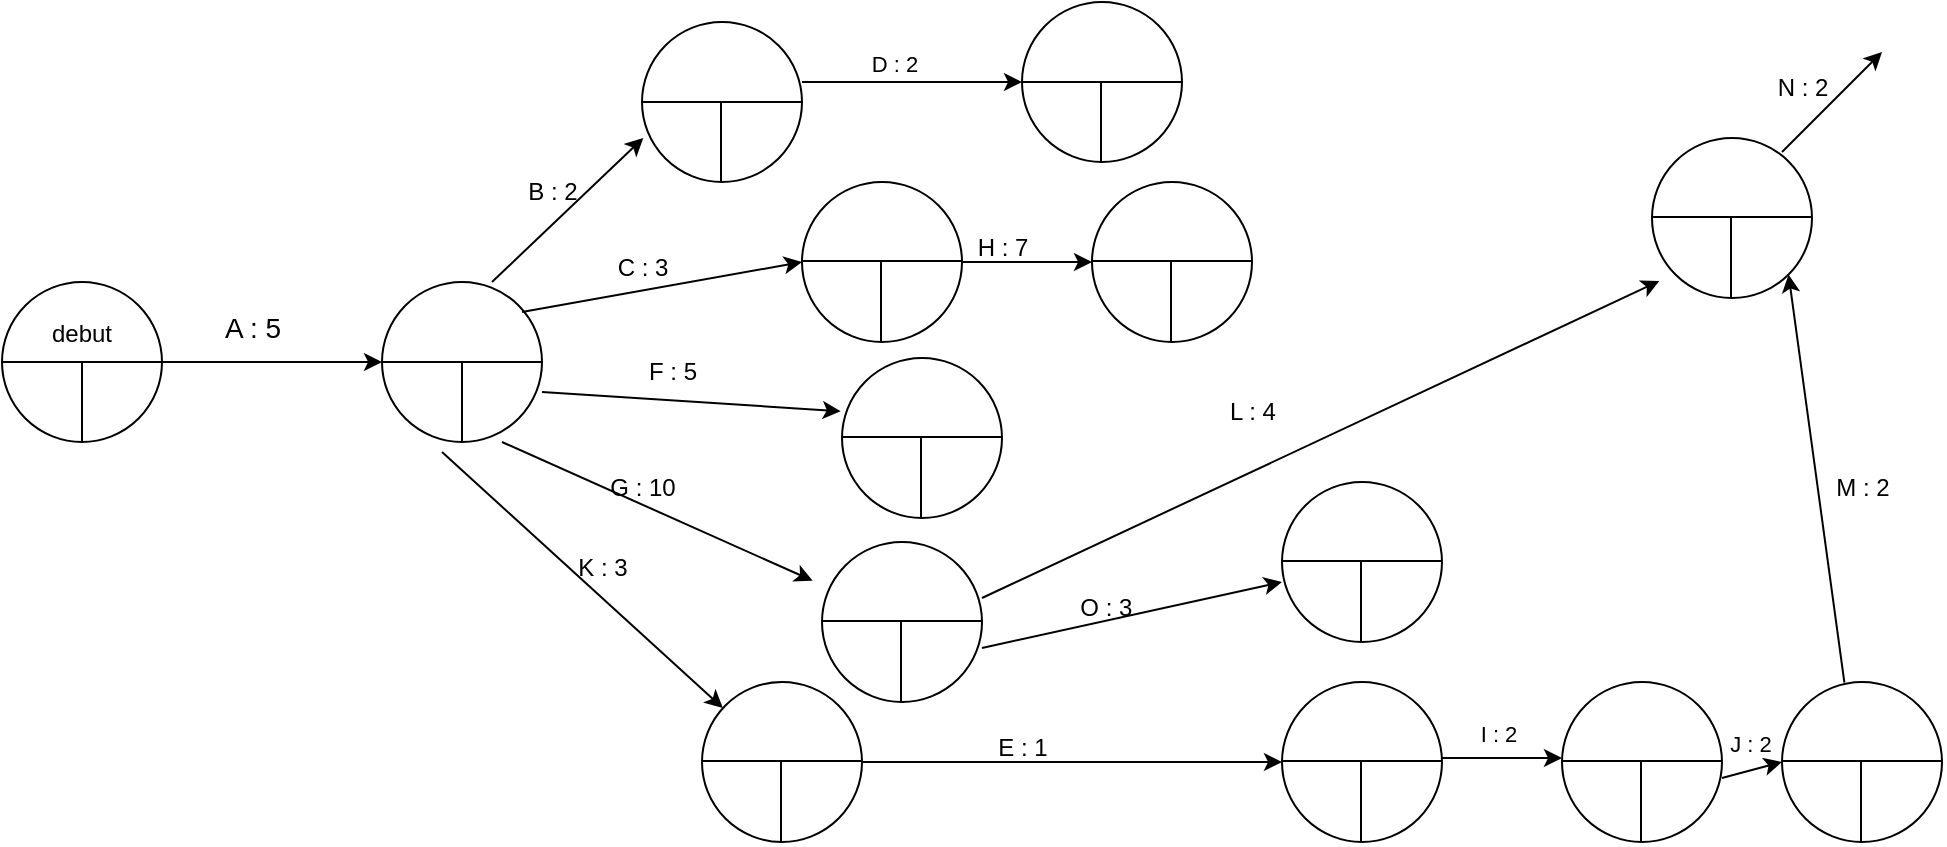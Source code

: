 <mxfile version="23.1.6" type="github">
  <diagram name="Page-1" id="vcZxQDZvRY9wKEKGU5FM">
    <mxGraphModel dx="794" dy="454" grid="1" gridSize="10" guides="1" tooltips="1" connect="1" arrows="1" fold="1" page="1" pageScale="1" pageWidth="1169" pageHeight="826" math="0" shadow="0">
      <root>
        <mxCell id="0" />
        <mxCell id="1" parent="0" />
        <mxCell id="uDSiFE8lFCNxqoKjZluO-1" value="debut&lt;br&gt;&lt;br&gt;&lt;div&gt;&lt;br&gt;&lt;/div&gt;" style="ellipse;whiteSpace=wrap;html=1;aspect=fixed;" parent="1" vertex="1">
          <mxGeometry x="40" y="230" width="80" height="80" as="geometry" />
        </mxCell>
        <mxCell id="uDSiFE8lFCNxqoKjZluO-2" value="" style="endArrow=none;html=1;rounded=0;entryX=1;entryY=0.5;entryDx=0;entryDy=0;" parent="1" target="uDSiFE8lFCNxqoKjZluO-1" edge="1">
          <mxGeometry width="50" height="50" relative="1" as="geometry">
            <mxPoint x="40" y="270" as="sourcePoint" />
            <mxPoint x="430" y="210" as="targetPoint" />
            <Array as="points">
              <mxPoint x="40" y="270" />
            </Array>
          </mxGeometry>
        </mxCell>
        <mxCell id="uDSiFE8lFCNxqoKjZluO-11" value="" style="ellipse;whiteSpace=wrap;html=1;aspect=fixed;" parent="1" vertex="1">
          <mxGeometry x="230" y="230" width="80" height="80" as="geometry" />
        </mxCell>
        <mxCell id="uDSiFE8lFCNxqoKjZluO-12" value="" style="endArrow=classic;html=1;rounded=0;entryX=0;entryY=0.5;entryDx=0;entryDy=0;" parent="1" target="uDSiFE8lFCNxqoKjZluO-11" edge="1">
          <mxGeometry width="50" height="50" relative="1" as="geometry">
            <mxPoint x="120" y="270" as="sourcePoint" />
            <mxPoint x="170" y="220" as="targetPoint" />
          </mxGeometry>
        </mxCell>
        <mxCell id="uDSiFE8lFCNxqoKjZluO-20" value="" style="endArrow=none;html=1;rounded=0;" parent="1" edge="1">
          <mxGeometry width="50" height="50" relative="1" as="geometry">
            <mxPoint x="80" y="310" as="sourcePoint" />
            <mxPoint x="80" y="270" as="targetPoint" />
          </mxGeometry>
        </mxCell>
        <mxCell id="uDSiFE8lFCNxqoKjZluO-21" value="" style="endArrow=none;html=1;rounded=0;" parent="1" target="uDSiFE8lFCNxqoKjZluO-11" edge="1">
          <mxGeometry width="50" height="50" relative="1" as="geometry">
            <mxPoint x="270" y="310" as="sourcePoint" />
            <mxPoint x="320" y="260" as="targetPoint" />
            <Array as="points">
              <mxPoint x="270" y="270" />
            </Array>
          </mxGeometry>
        </mxCell>
        <mxCell id="uDSiFE8lFCNxqoKjZluO-22" value="" style="endArrow=none;html=1;rounded=0;entryX=1;entryY=0.5;entryDx=0;entryDy=0;" parent="1" target="uDSiFE8lFCNxqoKjZluO-11" edge="1">
          <mxGeometry width="50" height="50" relative="1" as="geometry">
            <mxPoint x="230" y="270" as="sourcePoint" />
            <mxPoint x="280" y="220" as="targetPoint" />
            <Array as="points" />
          </mxGeometry>
        </mxCell>
        <mxCell id="uDSiFE8lFCNxqoKjZluO-23" value="&lt;font style=&quot;font-size: 14px;&quot;&gt;A : 5&lt;br&gt;&lt;/font&gt;" style="text;html=1;align=center;verticalAlign=middle;resizable=0;points=[];autosize=1;strokeColor=none;fillColor=none;" parent="1" vertex="1">
          <mxGeometry x="140" y="238" width="50" height="30" as="geometry" />
        </mxCell>
        <mxCell id="uDSiFE8lFCNxqoKjZluO-25" value="B : 2" style="text;html=1;align=center;verticalAlign=middle;resizable=0;points=[];autosize=1;strokeColor=none;fillColor=none;" parent="1" vertex="1">
          <mxGeometry x="290" y="170" width="50" height="30" as="geometry" />
        </mxCell>
        <mxCell id="uDSiFE8lFCNxqoKjZluO-30" value="F : 5" style="text;html=1;align=center;verticalAlign=middle;resizable=0;points=[];autosize=1;strokeColor=none;fillColor=none;" parent="1" vertex="1">
          <mxGeometry x="350" y="260" width="50" height="30" as="geometry" />
        </mxCell>
        <mxCell id="uDSiFE8lFCNxqoKjZluO-37" value="" style="ellipse;whiteSpace=wrap;html=1;aspect=fixed;" parent="1" vertex="1">
          <mxGeometry x="360" y="100" width="80" height="80" as="geometry" />
        </mxCell>
        <mxCell id="uDSiFE8lFCNxqoKjZluO-38" value="" style="endArrow=none;html=1;rounded=0;" parent="1" target="uDSiFE8lFCNxqoKjZluO-37" edge="1">
          <mxGeometry width="50" height="50" relative="1" as="geometry">
            <mxPoint x="360" y="140" as="sourcePoint" />
            <mxPoint x="410" y="90" as="targetPoint" />
            <Array as="points">
              <mxPoint x="420" y="140" />
            </Array>
          </mxGeometry>
        </mxCell>
        <mxCell id="uDSiFE8lFCNxqoKjZluO-39" value="" style="endArrow=none;html=1;rounded=0;" parent="1" edge="1">
          <mxGeometry width="50" height="50" relative="1" as="geometry">
            <mxPoint x="399.5" y="180" as="sourcePoint" />
            <mxPoint x="399.5" y="140" as="targetPoint" />
          </mxGeometry>
        </mxCell>
        <mxCell id="uDSiFE8lFCNxqoKjZluO-64" style="edgeStyle=orthogonalEdgeStyle;rounded=0;orthogonalLoop=1;jettySize=auto;html=1;exitX=1;exitY=0.5;exitDx=0;exitDy=0;entryX=0;entryY=0.5;entryDx=0;entryDy=0;" parent="1" source="uDSiFE8lFCNxqoKjZluO-40" target="uDSiFE8lFCNxqoKjZluO-60" edge="1">
          <mxGeometry relative="1" as="geometry" />
        </mxCell>
        <mxCell id="uDSiFE8lFCNxqoKjZluO-40" value="" style="ellipse;whiteSpace=wrap;html=1;aspect=fixed;" parent="1" vertex="1">
          <mxGeometry x="440" y="180" width="80" height="80" as="geometry" />
        </mxCell>
        <mxCell id="uDSiFE8lFCNxqoKjZluO-41" value="" style="ellipse;whiteSpace=wrap;html=1;aspect=fixed;" parent="1" vertex="1">
          <mxGeometry x="460" y="268" width="80" height="80" as="geometry" />
        </mxCell>
        <mxCell id="uDSiFE8lFCNxqoKjZluO-42" value="" style="ellipse;whiteSpace=wrap;html=1;aspect=fixed;fontStyle=1" parent="1" vertex="1">
          <mxGeometry x="390" y="430" width="80" height="80" as="geometry" />
        </mxCell>
        <mxCell id="uDSiFE8lFCNxqoKjZluO-43" value="" style="ellipse;whiteSpace=wrap;html=1;aspect=fixed;" parent="1" vertex="1">
          <mxGeometry x="450" y="360" width="80" height="80" as="geometry" />
        </mxCell>
        <mxCell id="uDSiFE8lFCNxqoKjZluO-44" value="" style="endArrow=none;html=1;rounded=0;entryX=1;entryY=0.5;entryDx=0;entryDy=0;" parent="1" edge="1">
          <mxGeometry width="50" height="50" relative="1" as="geometry">
            <mxPoint x="440" y="219.5" as="sourcePoint" />
            <mxPoint x="520" y="219.5" as="targetPoint" />
            <Array as="points" />
          </mxGeometry>
        </mxCell>
        <mxCell id="uDSiFE8lFCNxqoKjZluO-45" value="" style="endArrow=none;html=1;rounded=0;entryX=1;entryY=0.5;entryDx=0;entryDy=0;" parent="1" edge="1">
          <mxGeometry width="50" height="50" relative="1" as="geometry">
            <mxPoint x="460" y="307.5" as="sourcePoint" />
            <mxPoint x="540" y="307.5" as="targetPoint" />
            <Array as="points" />
          </mxGeometry>
        </mxCell>
        <mxCell id="uDSiFE8lFCNxqoKjZluO-46" value="" style="endArrow=none;html=1;rounded=0;entryX=1;entryY=0.5;entryDx=0;entryDy=0;" parent="1" edge="1">
          <mxGeometry width="50" height="50" relative="1" as="geometry">
            <mxPoint x="450" y="399.5" as="sourcePoint" />
            <mxPoint x="530" y="399.5" as="targetPoint" />
            <Array as="points" />
          </mxGeometry>
        </mxCell>
        <mxCell id="uDSiFE8lFCNxqoKjZluO-47" value="" style="endArrow=none;html=1;rounded=0;entryX=1;entryY=0.5;entryDx=0;entryDy=0;" parent="1" edge="1">
          <mxGeometry width="50" height="50" relative="1" as="geometry">
            <mxPoint x="390" y="469.5" as="sourcePoint" />
            <mxPoint x="470" y="469.5" as="targetPoint" />
            <Array as="points" />
          </mxGeometry>
        </mxCell>
        <mxCell id="uDSiFE8lFCNxqoKjZluO-48" value="" style="endArrow=none;html=1;rounded=0;" parent="1" edge="1">
          <mxGeometry width="50" height="50" relative="1" as="geometry">
            <mxPoint x="479.5" y="260" as="sourcePoint" />
            <mxPoint x="479.5" y="220" as="targetPoint" />
            <Array as="points">
              <mxPoint x="479.5" y="220" />
            </Array>
          </mxGeometry>
        </mxCell>
        <mxCell id="uDSiFE8lFCNxqoKjZluO-49" value="" style="endArrow=none;html=1;rounded=0;" parent="1" edge="1">
          <mxGeometry width="50" height="50" relative="1" as="geometry">
            <mxPoint x="499.5" y="348" as="sourcePoint" />
            <mxPoint x="499.5" y="308" as="targetPoint" />
            <Array as="points">
              <mxPoint x="499.5" y="308" />
            </Array>
          </mxGeometry>
        </mxCell>
        <mxCell id="uDSiFE8lFCNxqoKjZluO-51" value="" style="endArrow=none;html=1;rounded=0;" parent="1" edge="1">
          <mxGeometry width="50" height="50" relative="1" as="geometry">
            <mxPoint x="489.5" y="440" as="sourcePoint" />
            <mxPoint x="489.5" y="400" as="targetPoint" />
            <Array as="points">
              <mxPoint x="489.5" y="400" />
            </Array>
          </mxGeometry>
        </mxCell>
        <mxCell id="uDSiFE8lFCNxqoKjZluO-52" value="" style="endArrow=none;html=1;rounded=0;" parent="1" edge="1">
          <mxGeometry width="50" height="50" relative="1" as="geometry">
            <mxPoint x="429.5" y="510" as="sourcePoint" />
            <mxPoint x="429.5" y="470" as="targetPoint" />
            <Array as="points">
              <mxPoint x="429.5" y="470" />
            </Array>
          </mxGeometry>
        </mxCell>
        <mxCell id="uDSiFE8lFCNxqoKjZluO-57" value="" style="endArrow=none;html=1;rounded=0;" parent="1" edge="1">
          <mxGeometry width="50" height="50" relative="1" as="geometry">
            <mxPoint x="579.5" y="160" as="sourcePoint" />
            <mxPoint x="579.5" y="120" as="targetPoint" />
          </mxGeometry>
        </mxCell>
        <mxCell id="uDSiFE8lFCNxqoKjZluO-60" value="" style="ellipse;whiteSpace=wrap;html=1;aspect=fixed;" parent="1" vertex="1">
          <mxGeometry x="585" y="180" width="80" height="80" as="geometry" />
        </mxCell>
        <mxCell id="uDSiFE8lFCNxqoKjZluO-61" value="" style="endArrow=none;html=1;rounded=0;entryX=1;entryY=0.5;entryDx=0;entryDy=0;" parent="1" edge="1">
          <mxGeometry width="50" height="50" relative="1" as="geometry">
            <mxPoint x="585" y="219.5" as="sourcePoint" />
            <mxPoint x="665" y="219.5" as="targetPoint" />
            <Array as="points" />
          </mxGeometry>
        </mxCell>
        <mxCell id="uDSiFE8lFCNxqoKjZluO-62" value="" style="endArrow=none;html=1;rounded=0;" parent="1" edge="1">
          <mxGeometry width="50" height="50" relative="1" as="geometry">
            <mxPoint x="624.5" y="260" as="sourcePoint" />
            <mxPoint x="624.5" y="220" as="targetPoint" />
            <Array as="points">
              <mxPoint x="624.5" y="220" />
            </Array>
          </mxGeometry>
        </mxCell>
        <mxCell id="uDSiFE8lFCNxqoKjZluO-72" value="" style="endArrow=classic;html=1;rounded=0;" parent="1" edge="1">
          <mxGeometry width="50" height="50" relative="1" as="geometry">
            <mxPoint x="300" y="245" as="sourcePoint" />
            <mxPoint x="440" y="220" as="targetPoint" />
          </mxGeometry>
        </mxCell>
        <mxCell id="uDSiFE8lFCNxqoKjZluO-75" value="C : 3" style="text;html=1;align=center;verticalAlign=middle;resizable=0;points=[];autosize=1;strokeColor=none;fillColor=none;" parent="1" vertex="1">
          <mxGeometry x="335" y="208" width="50" height="30" as="geometry" />
        </mxCell>
        <mxCell id="uDSiFE8lFCNxqoKjZluO-76" value="" style="endArrow=classic;html=1;rounded=0;entryX=0.008;entryY=0.725;entryDx=0;entryDy=0;entryPerimeter=0;" parent="1" target="uDSiFE8lFCNxqoKjZluO-37" edge="1">
          <mxGeometry width="50" height="50" relative="1" as="geometry">
            <mxPoint x="285" y="230" as="sourcePoint" />
            <mxPoint x="335" y="180" as="targetPoint" />
          </mxGeometry>
        </mxCell>
        <mxCell id="uDSiFE8lFCNxqoKjZluO-77" value="" style="endArrow=classic;html=1;rounded=0;entryX=-0.008;entryY=0.333;entryDx=0;entryDy=0;entryPerimeter=0;" parent="1" target="uDSiFE8lFCNxqoKjZluO-41" edge="1">
          <mxGeometry width="50" height="50" relative="1" as="geometry">
            <mxPoint x="310" y="285" as="sourcePoint" />
            <mxPoint x="450" y="260" as="targetPoint" />
          </mxGeometry>
        </mxCell>
        <mxCell id="uDSiFE8lFCNxqoKjZluO-78" value="" style="endArrow=classic;html=1;rounded=0;entryX=-0.058;entryY=0.242;entryDx=0;entryDy=0;entryPerimeter=0;" parent="1" target="uDSiFE8lFCNxqoKjZluO-43" edge="1">
          <mxGeometry width="50" height="50" relative="1" as="geometry">
            <mxPoint x="290" y="310" as="sourcePoint" />
            <mxPoint x="430" y="285" as="targetPoint" />
          </mxGeometry>
        </mxCell>
        <mxCell id="uDSiFE8lFCNxqoKjZluO-79" value="G : 10" style="text;html=1;align=center;verticalAlign=middle;resizable=0;points=[];autosize=1;strokeColor=none;fillColor=none;" parent="1" vertex="1">
          <mxGeometry x="330" y="318" width="60" height="30" as="geometry" />
        </mxCell>
        <mxCell id="uDSiFE8lFCNxqoKjZluO-80" value="" style="endArrow=classic;html=1;rounded=0;" parent="1" target="uDSiFE8lFCNxqoKjZluO-42" edge="1">
          <mxGeometry width="50" height="50" relative="1" as="geometry">
            <mxPoint x="260" y="315" as="sourcePoint" />
            <mxPoint x="400" y="290" as="targetPoint" />
          </mxGeometry>
        </mxCell>
        <mxCell id="uDSiFE8lFCNxqoKjZluO-81" value="K : 3" style="text;html=1;align=center;verticalAlign=middle;resizable=0;points=[];autosize=1;strokeColor=none;fillColor=none;" parent="1" vertex="1">
          <mxGeometry x="315" y="358" width="50" height="30" as="geometry" />
        </mxCell>
        <mxCell id="uDSiFE8lFCNxqoKjZluO-82" value="" style="endArrow=classic;html=1;rounded=0;" parent="1" edge="1">
          <mxGeometry width="50" height="50" relative="1" as="geometry">
            <mxPoint x="440" y="130" as="sourcePoint" />
            <mxPoint x="550" y="130" as="targetPoint" />
          </mxGeometry>
        </mxCell>
        <mxCell id="uDSiFE8lFCNxqoKjZluO-83" value="D : 2" style="edgeLabel;html=1;align=center;verticalAlign=middle;resizable=0;points=[];" parent="uDSiFE8lFCNxqoKjZluO-82" vertex="1" connectable="0">
          <mxGeometry x="-0.169" y="9" relative="1" as="geometry">
            <mxPoint as="offset" />
          </mxGeometry>
        </mxCell>
        <mxCell id="uDSiFE8lFCNxqoKjZluO-84" value="H : 7" style="text;html=1;align=center;verticalAlign=middle;resizable=0;points=[];autosize=1;strokeColor=none;fillColor=none;" parent="1" vertex="1">
          <mxGeometry x="515" y="198" width="50" height="30" as="geometry" />
        </mxCell>
        <mxCell id="uDSiFE8lFCNxqoKjZluO-85" value="" style="ellipse;whiteSpace=wrap;html=1;aspect=fixed;" parent="1" vertex="1">
          <mxGeometry x="550" y="90" width="80" height="80" as="geometry" />
        </mxCell>
        <mxCell id="uDSiFE8lFCNxqoKjZluO-86" value="" style="endArrow=none;html=1;rounded=0;" parent="1" target="uDSiFE8lFCNxqoKjZluO-85" edge="1">
          <mxGeometry width="50" height="50" relative="1" as="geometry">
            <mxPoint x="550" y="130" as="sourcePoint" />
            <mxPoint x="600" y="80" as="targetPoint" />
            <Array as="points">
              <mxPoint x="610" y="130" />
            </Array>
          </mxGeometry>
        </mxCell>
        <mxCell id="uDSiFE8lFCNxqoKjZluO-87" value="" style="endArrow=none;html=1;rounded=0;" parent="1" edge="1">
          <mxGeometry width="50" height="50" relative="1" as="geometry">
            <mxPoint x="589.5" y="170" as="sourcePoint" />
            <mxPoint x="589.5" y="130" as="targetPoint" />
          </mxGeometry>
        </mxCell>
        <mxCell id="uDSiFE8lFCNxqoKjZluO-92" value="" style="endArrow=classic;html=1;rounded=0;entryX=0.046;entryY=0.894;entryDx=0;entryDy=0;entryPerimeter=0;" parent="1" target="uDSiFE8lFCNxqoKjZluO-117" edge="1">
          <mxGeometry width="50" height="50" relative="1" as="geometry">
            <mxPoint x="530" y="388" as="sourcePoint" />
            <mxPoint x="710" y="378" as="targetPoint" />
          </mxGeometry>
        </mxCell>
        <mxCell id="uDSiFE8lFCNxqoKjZluO-93" value="L : 4" style="text;html=1;align=center;verticalAlign=middle;resizable=0;points=[];autosize=1;strokeColor=none;fillColor=none;" parent="1" vertex="1">
          <mxGeometry x="640" y="280" width="50" height="30" as="geometry" />
        </mxCell>
        <mxCell id="uDSiFE8lFCNxqoKjZluO-94" value="" style="ellipse;whiteSpace=wrap;html=1;aspect=fixed;fontStyle=1" parent="1" vertex="1">
          <mxGeometry x="680" y="430" width="80" height="80" as="geometry" />
        </mxCell>
        <mxCell id="uDSiFE8lFCNxqoKjZluO-95" value="" style="endArrow=none;html=1;rounded=0;entryX=1;entryY=0.5;entryDx=0;entryDy=0;" parent="1" edge="1">
          <mxGeometry width="50" height="50" relative="1" as="geometry">
            <mxPoint x="680" y="469.5" as="sourcePoint" />
            <mxPoint x="760" y="469.5" as="targetPoint" />
            <Array as="points" />
          </mxGeometry>
        </mxCell>
        <mxCell id="uDSiFE8lFCNxqoKjZluO-96" value="" style="endArrow=none;html=1;rounded=0;" parent="1" edge="1">
          <mxGeometry width="50" height="50" relative="1" as="geometry">
            <mxPoint x="719.5" y="510" as="sourcePoint" />
            <mxPoint x="719.5" y="470" as="targetPoint" />
            <Array as="points">
              <mxPoint x="719.5" y="470" />
            </Array>
          </mxGeometry>
        </mxCell>
        <mxCell id="uDSiFE8lFCNxqoKjZluO-100" value="" style="endArrow=classic;html=1;rounded=0;" parent="1" edge="1">
          <mxGeometry width="50" height="50" relative="1" as="geometry">
            <mxPoint x="470" y="470" as="sourcePoint" />
            <mxPoint x="680" y="470" as="targetPoint" />
          </mxGeometry>
        </mxCell>
        <mxCell id="uDSiFE8lFCNxqoKjZluO-101" value="E : 1" style="text;html=1;align=center;verticalAlign=middle;resizable=0;points=[];autosize=1;strokeColor=none;fillColor=none;" parent="1" vertex="1">
          <mxGeometry x="525" y="448" width="50" height="30" as="geometry" />
        </mxCell>
        <mxCell id="uDSiFE8lFCNxqoKjZluO-102" value="" style="ellipse;whiteSpace=wrap;html=1;aspect=fixed;fontStyle=1" parent="1" vertex="1">
          <mxGeometry x="820" y="430" width="80" height="80" as="geometry" />
        </mxCell>
        <mxCell id="uDSiFE8lFCNxqoKjZluO-103" value="" style="endArrow=none;html=1;rounded=0;entryX=1;entryY=0.5;entryDx=0;entryDy=0;" parent="1" edge="1">
          <mxGeometry width="50" height="50" relative="1" as="geometry">
            <mxPoint x="820" y="469.5" as="sourcePoint" />
            <mxPoint x="900" y="469.5" as="targetPoint" />
            <Array as="points" />
          </mxGeometry>
        </mxCell>
        <mxCell id="uDSiFE8lFCNxqoKjZluO-104" value="" style="endArrow=none;html=1;rounded=0;" parent="1" edge="1">
          <mxGeometry width="50" height="50" relative="1" as="geometry">
            <mxPoint x="859.5" y="510" as="sourcePoint" />
            <mxPoint x="859.5" y="470" as="targetPoint" />
            <Array as="points">
              <mxPoint x="859.5" y="470" />
            </Array>
          </mxGeometry>
        </mxCell>
        <mxCell id="uDSiFE8lFCNxqoKjZluO-105" value="" style="endArrow=classic;html=1;rounded=0;" parent="1" edge="1">
          <mxGeometry width="50" height="50" relative="1" as="geometry">
            <mxPoint x="760" y="468" as="sourcePoint" />
            <mxPoint x="820" y="468" as="targetPoint" />
          </mxGeometry>
        </mxCell>
        <mxCell id="uDSiFE8lFCNxqoKjZluO-106" value="I : 2" style="edgeLabel;html=1;align=center;verticalAlign=middle;resizable=0;points=[];" parent="uDSiFE8lFCNxqoKjZluO-105" vertex="1" connectable="0">
          <mxGeometry x="-0.086" y="12" relative="1" as="geometry">
            <mxPoint as="offset" />
          </mxGeometry>
        </mxCell>
        <mxCell id="uDSiFE8lFCNxqoKjZluO-107" value="" style="ellipse;whiteSpace=wrap;html=1;aspect=fixed;fontStyle=1" parent="1" vertex="1">
          <mxGeometry x="930" y="430" width="80" height="80" as="geometry" />
        </mxCell>
        <mxCell id="uDSiFE8lFCNxqoKjZluO-108" value="" style="endArrow=none;html=1;rounded=0;entryX=1;entryY=0.5;entryDx=0;entryDy=0;" parent="1" edge="1">
          <mxGeometry width="50" height="50" relative="1" as="geometry">
            <mxPoint x="930" y="469.5" as="sourcePoint" />
            <mxPoint x="1010" y="469.5" as="targetPoint" />
            <Array as="points" />
          </mxGeometry>
        </mxCell>
        <mxCell id="uDSiFE8lFCNxqoKjZluO-109" value="" style="endArrow=none;html=1;rounded=0;" parent="1" edge="1">
          <mxGeometry width="50" height="50" relative="1" as="geometry">
            <mxPoint x="969.5" y="510" as="sourcePoint" />
            <mxPoint x="969.5" y="470" as="targetPoint" />
            <Array as="points">
              <mxPoint x="969.5" y="470" />
            </Array>
          </mxGeometry>
        </mxCell>
        <mxCell id="uDSiFE8lFCNxqoKjZluO-110" value="" style="endArrow=classic;html=1;rounded=0;entryX=0;entryY=0.5;entryDx=0;entryDy=0;" parent="1" target="uDSiFE8lFCNxqoKjZluO-107" edge="1">
          <mxGeometry width="50" height="50" relative="1" as="geometry">
            <mxPoint x="900" y="478" as="sourcePoint" />
            <mxPoint x="950" y="428" as="targetPoint" />
          </mxGeometry>
        </mxCell>
        <mxCell id="uDSiFE8lFCNxqoKjZluO-111" value="J : 2" style="edgeLabel;html=1;align=center;verticalAlign=middle;resizable=0;points=[];" parent="uDSiFE8lFCNxqoKjZluO-110" vertex="1" connectable="0">
          <mxGeometry x="0.13" y="13" relative="1" as="geometry">
            <mxPoint as="offset" />
          </mxGeometry>
        </mxCell>
        <mxCell id="uDSiFE8lFCNxqoKjZluO-117" value="" style="ellipse;whiteSpace=wrap;html=1;aspect=fixed;fontStyle=1" parent="1" vertex="1">
          <mxGeometry x="865" y="158" width="80" height="80" as="geometry" />
        </mxCell>
        <mxCell id="uDSiFE8lFCNxqoKjZluO-118" value="" style="endArrow=none;html=1;rounded=0;entryX=1;entryY=0.5;entryDx=0;entryDy=0;" parent="1" edge="1">
          <mxGeometry width="50" height="50" relative="1" as="geometry">
            <mxPoint x="865" y="197.5" as="sourcePoint" />
            <mxPoint x="945" y="197.5" as="targetPoint" />
            <Array as="points" />
          </mxGeometry>
        </mxCell>
        <mxCell id="uDSiFE8lFCNxqoKjZluO-119" value="" style="endArrow=none;html=1;rounded=0;" parent="1" edge="1">
          <mxGeometry width="50" height="50" relative="1" as="geometry">
            <mxPoint x="904.5" y="238" as="sourcePoint" />
            <mxPoint x="904.5" y="198" as="targetPoint" />
            <Array as="points">
              <mxPoint x="904.5" y="198" />
            </Array>
          </mxGeometry>
        </mxCell>
        <mxCell id="uDSiFE8lFCNxqoKjZluO-121" value="" style="endArrow=classic;html=1;rounded=0;entryX=1;entryY=1;entryDx=0;entryDy=0;exitX=0.39;exitY=0.004;exitDx=0;exitDy=0;exitPerimeter=0;" parent="1" source="uDSiFE8lFCNxqoKjZluO-107" target="uDSiFE8lFCNxqoKjZluO-117" edge="1">
          <mxGeometry width="50" height="50" relative="1" as="geometry">
            <mxPoint x="995" y="288" as="sourcePoint" />
            <mxPoint x="1045" y="238" as="targetPoint" />
          </mxGeometry>
        </mxCell>
        <mxCell id="uDSiFE8lFCNxqoKjZluO-123" value="M : 2" style="text;html=1;align=center;verticalAlign=middle;resizable=0;points=[];autosize=1;strokeColor=none;fillColor=none;" parent="1" vertex="1">
          <mxGeometry x="945" y="318" width="50" height="30" as="geometry" />
        </mxCell>
        <mxCell id="uDSiFE8lFCNxqoKjZluO-124" value="" style="endArrow=classic;html=1;rounded=0;" parent="1" edge="1">
          <mxGeometry width="50" height="50" relative="1" as="geometry">
            <mxPoint x="930" y="165" as="sourcePoint" />
            <mxPoint x="980" y="115" as="targetPoint" />
          </mxGeometry>
        </mxCell>
        <mxCell id="uDSiFE8lFCNxqoKjZluO-125" value="N : 2" style="text;html=1;align=center;verticalAlign=middle;resizable=0;points=[];autosize=1;strokeColor=none;fillColor=none;" parent="1" vertex="1">
          <mxGeometry x="915" y="118" width="50" height="30" as="geometry" />
        </mxCell>
        <mxCell id="uDSiFE8lFCNxqoKjZluO-126" value="" style="ellipse;whiteSpace=wrap;html=1;aspect=fixed;fontStyle=1" parent="1" vertex="1">
          <mxGeometry x="680" y="330" width="80" height="80" as="geometry" />
        </mxCell>
        <mxCell id="uDSiFE8lFCNxqoKjZluO-127" value="" style="endArrow=none;html=1;rounded=0;entryX=1;entryY=0.5;entryDx=0;entryDy=0;" parent="1" edge="1">
          <mxGeometry width="50" height="50" relative="1" as="geometry">
            <mxPoint x="680" y="369.5" as="sourcePoint" />
            <mxPoint x="760" y="369.5" as="targetPoint" />
            <Array as="points" />
          </mxGeometry>
        </mxCell>
        <mxCell id="uDSiFE8lFCNxqoKjZluO-128" value="" style="endArrow=none;html=1;rounded=0;" parent="1" edge="1">
          <mxGeometry width="50" height="50" relative="1" as="geometry">
            <mxPoint x="719.5" y="410" as="sourcePoint" />
            <mxPoint x="719.5" y="370" as="targetPoint" />
            <Array as="points">
              <mxPoint x="719.5" y="370" />
            </Array>
          </mxGeometry>
        </mxCell>
        <mxCell id="uDSiFE8lFCNxqoKjZluO-129" value="" style="endArrow=classic;html=1;rounded=0;" parent="1" edge="1">
          <mxGeometry width="50" height="50" relative="1" as="geometry">
            <mxPoint x="530" y="413" as="sourcePoint" />
            <mxPoint x="680" y="380" as="targetPoint" />
          </mxGeometry>
        </mxCell>
        <mxCell id="uDSiFE8lFCNxqoKjZluO-130" value="&amp;nbsp;O : 3" style="text;html=1;align=center;verticalAlign=middle;resizable=0;points=[];autosize=1;strokeColor=none;fillColor=none;" parent="1" vertex="1">
          <mxGeometry x="565" y="378" width="50" height="30" as="geometry" />
        </mxCell>
      </root>
    </mxGraphModel>
  </diagram>
</mxfile>
